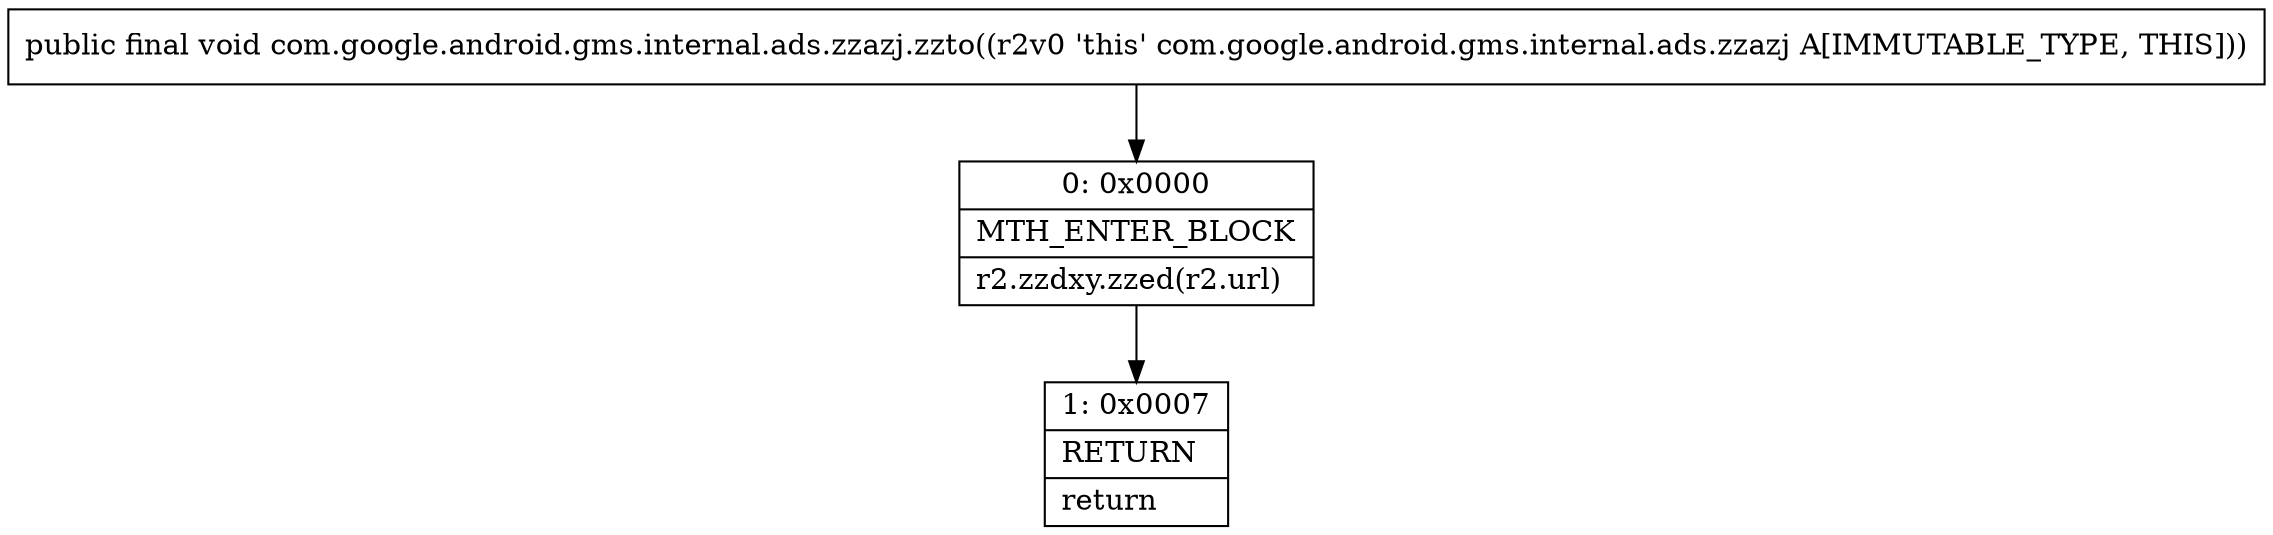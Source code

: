 digraph "CFG forcom.google.android.gms.internal.ads.zzazj.zzto()V" {
Node_0 [shape=record,label="{0\:\ 0x0000|MTH_ENTER_BLOCK\l|r2.zzdxy.zzed(r2.url)\l}"];
Node_1 [shape=record,label="{1\:\ 0x0007|RETURN\l|return\l}"];
MethodNode[shape=record,label="{public final void com.google.android.gms.internal.ads.zzazj.zzto((r2v0 'this' com.google.android.gms.internal.ads.zzazj A[IMMUTABLE_TYPE, THIS])) }"];
MethodNode -> Node_0;
Node_0 -> Node_1;
}


